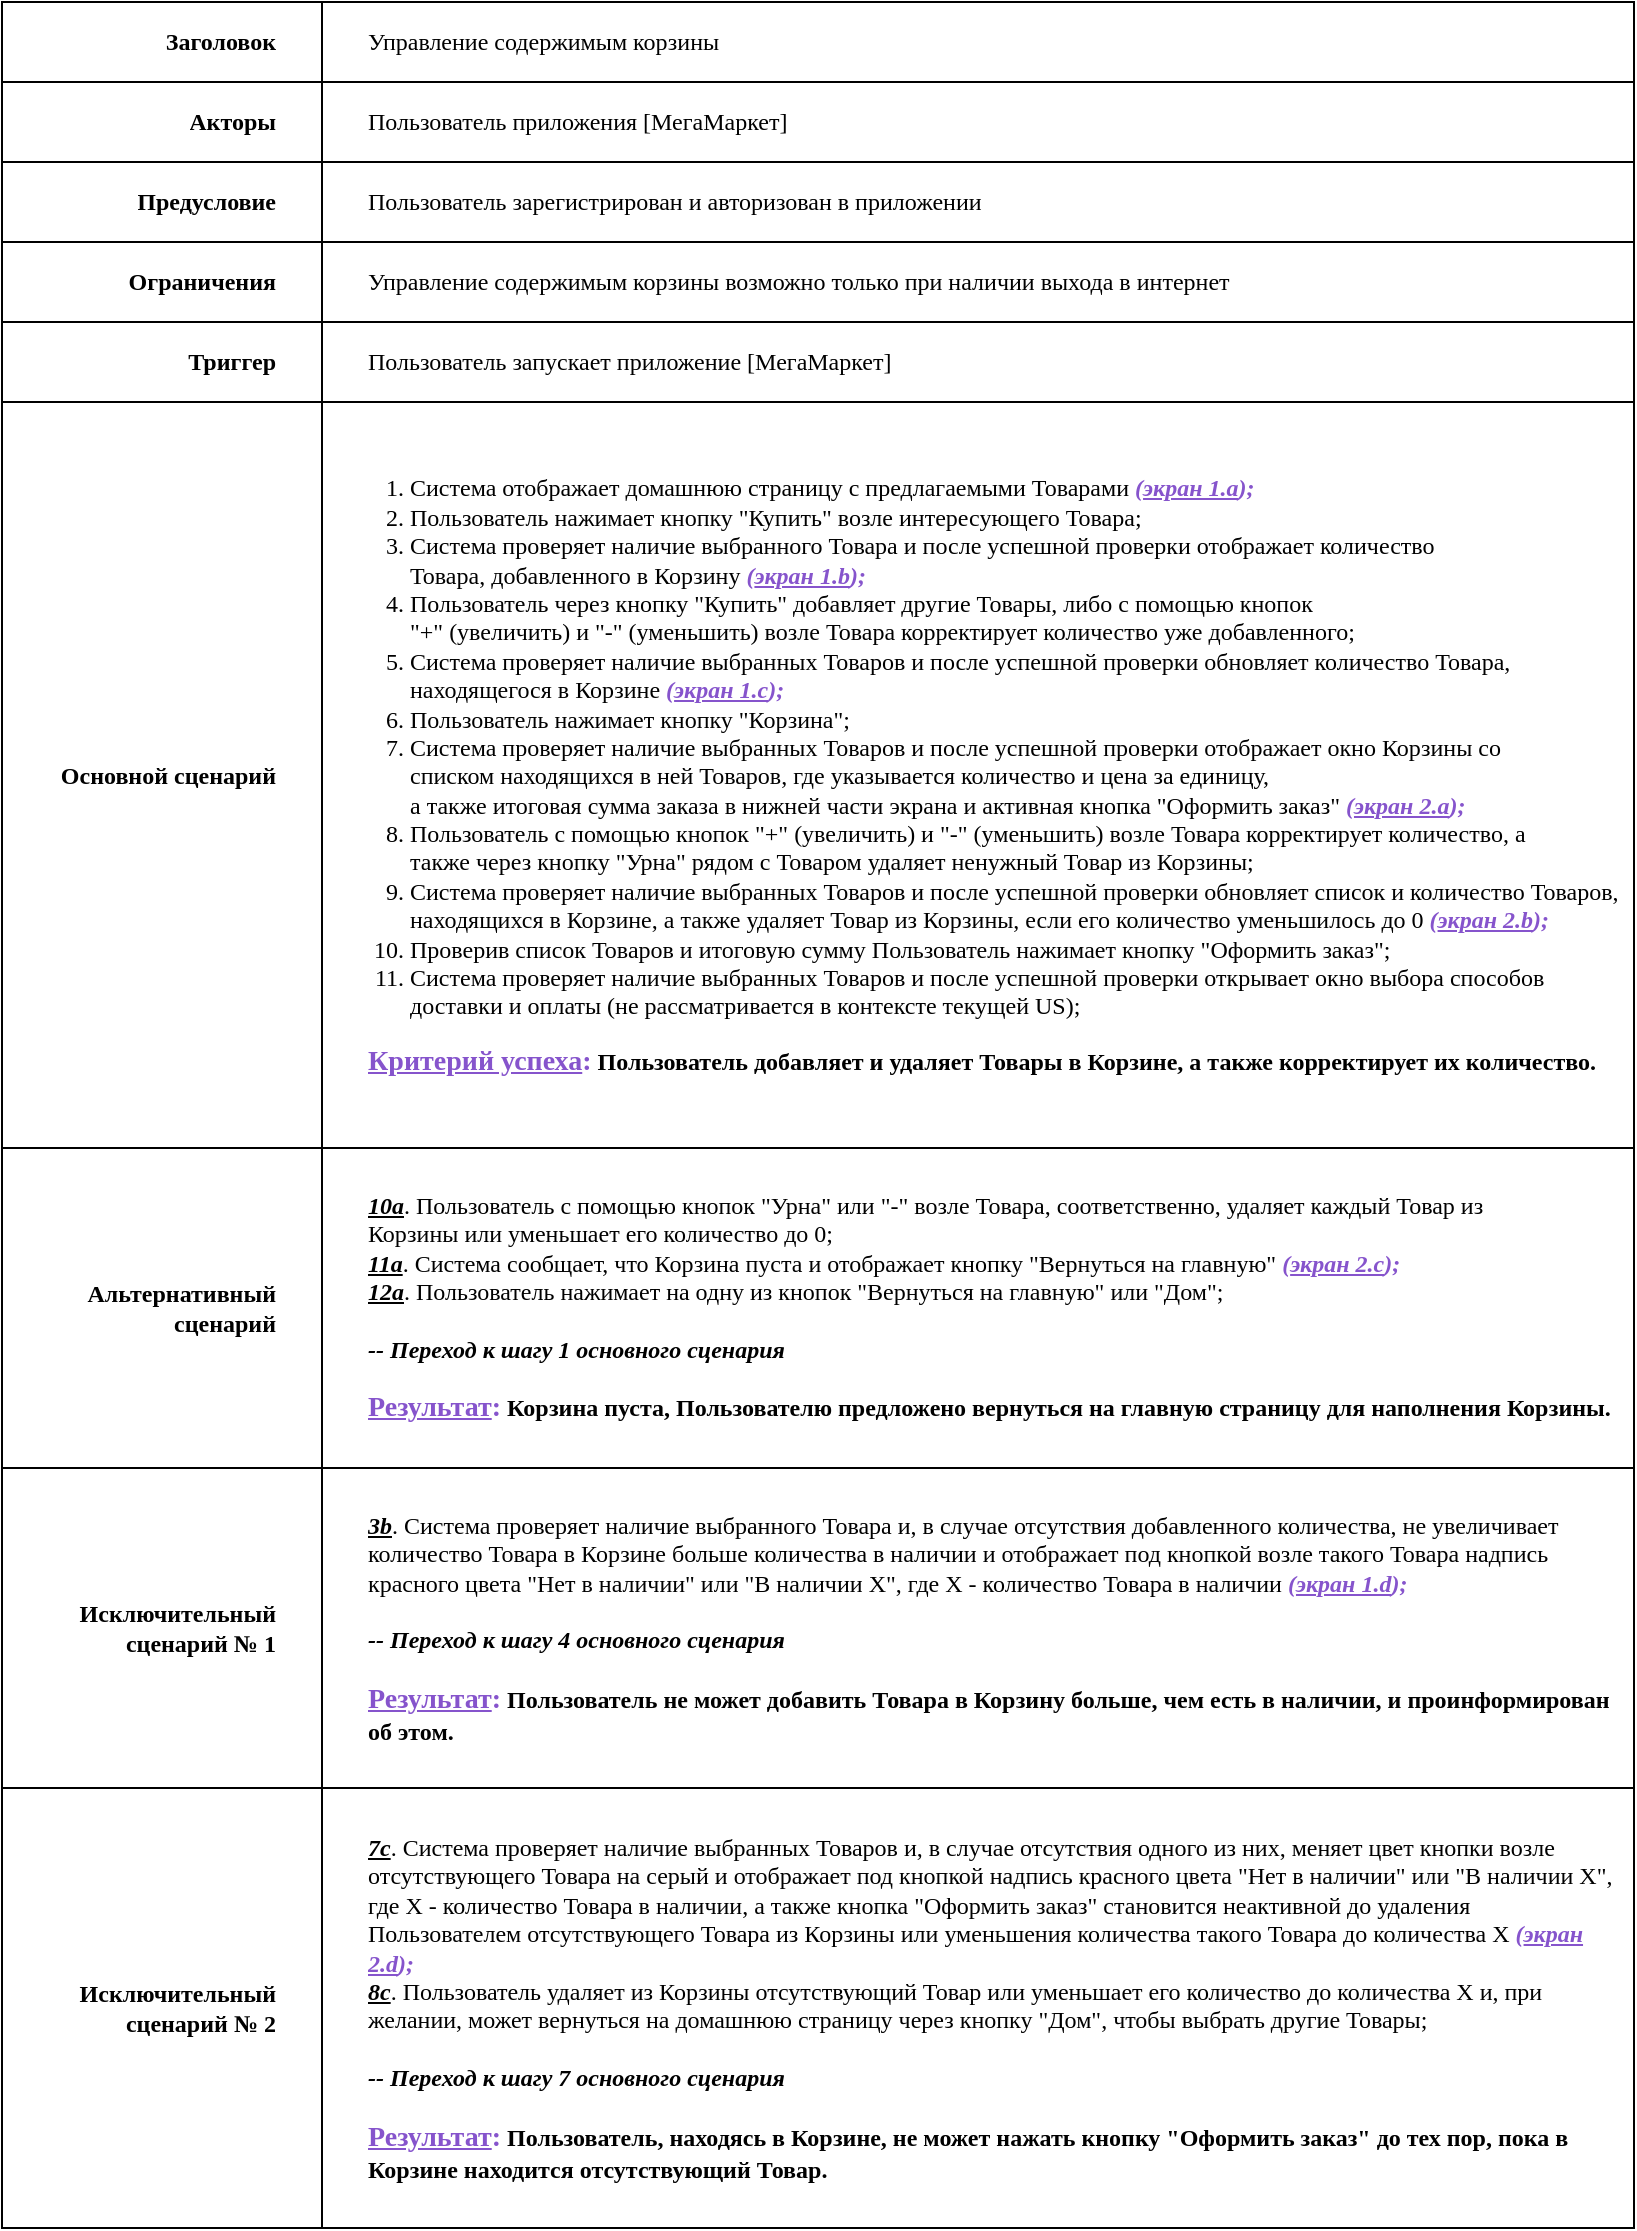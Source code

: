 <mxfile version="24.7.17">
  <diagram id="iSdH8Bf3Pxa846-qju2B" name="Шаблон">
    <mxGraphModel dx="2440" dy="1407" grid="1" gridSize="10" guides="1" tooltips="1" connect="1" arrows="1" fold="1" page="1" pageScale="1" pageWidth="827" pageHeight="1169" math="0" shadow="0">
      <root>
        <mxCell id="0" />
        <mxCell id="1" parent="0" />
        <mxCell id="5DFN9uElky3kn-lGwo1o-1" value="" style="shape=table;startSize=0;container=1;collapsible=0;childLayout=tableLayout;fontFamily=Comic Sans MS;" parent="1" vertex="1">
          <mxGeometry x="5" y="28" width="816" height="1113.0" as="geometry" />
        </mxCell>
        <mxCell id="5DFN9uElky3kn-lGwo1o-6" value="" style="shape=tableRow;horizontal=0;startSize=0;swimlaneHead=0;swimlaneBody=0;strokeColor=inherit;top=0;left=0;bottom=0;right=0;collapsible=0;dropTarget=0;fillColor=none;points=[[0,0.5],[1,0.5]];portConstraint=eastwest;fontFamily=Comic Sans MS;" parent="5DFN9uElky3kn-lGwo1o-1" vertex="1">
          <mxGeometry width="816" height="40" as="geometry" />
        </mxCell>
        <mxCell id="5DFN9uElky3kn-lGwo1o-7" value="&lt;b&gt;Заголовок&lt;/b&gt;" style="shape=partialRectangle;html=1;whiteSpace=wrap;connectable=0;strokeColor=inherit;overflow=hidden;fillColor=none;top=0;left=0;bottom=0;right=0;pointerEvents=1;fontFamily=Comic Sans MS;align=right;spacingRight=21;" parent="5DFN9uElky3kn-lGwo1o-6" vertex="1">
          <mxGeometry width="160" height="40" as="geometry">
            <mxRectangle width="160" height="40" as="alternateBounds" />
          </mxGeometry>
        </mxCell>
        <mxCell id="5DFN9uElky3kn-lGwo1o-9" value="Управление содержимым корзины" style="shape=partialRectangle;html=1;whiteSpace=wrap;connectable=0;strokeColor=inherit;overflow=hidden;fillColor=none;top=0;left=0;bottom=0;right=0;pointerEvents=1;spacingLeft=21;spacingRight=7;fontFamily=Comic Sans MS;align=left;" parent="5DFN9uElky3kn-lGwo1o-6" vertex="1">
          <mxGeometry x="160" width="656" height="40" as="geometry">
            <mxRectangle width="656" height="40" as="alternateBounds" />
          </mxGeometry>
        </mxCell>
        <mxCell id="5DFN9uElky3kn-lGwo1o-10" value="" style="shape=tableRow;horizontal=0;startSize=0;swimlaneHead=0;swimlaneBody=0;strokeColor=inherit;top=0;left=0;bottom=0;right=0;collapsible=0;dropTarget=0;fillColor=none;points=[[0,0.5],[1,0.5]];portConstraint=eastwest;fontFamily=Comic Sans MS;" parent="5DFN9uElky3kn-lGwo1o-1" vertex="1">
          <mxGeometry y="40" width="816" height="40" as="geometry" />
        </mxCell>
        <mxCell id="5DFN9uElky3kn-lGwo1o-11" value="&lt;b&gt;Акторы&lt;/b&gt;" style="shape=partialRectangle;html=1;whiteSpace=wrap;connectable=0;strokeColor=inherit;overflow=hidden;fillColor=none;top=0;left=0;bottom=0;right=0;pointerEvents=1;fontFamily=Comic Sans MS;align=right;spacingRight=21;" parent="5DFN9uElky3kn-lGwo1o-10" vertex="1">
          <mxGeometry width="160" height="40" as="geometry">
            <mxRectangle width="160" height="40" as="alternateBounds" />
          </mxGeometry>
        </mxCell>
        <mxCell id="5DFN9uElky3kn-lGwo1o-13" value="Пользователь приложения [МегаМаркет]" style="shape=partialRectangle;html=1;whiteSpace=wrap;connectable=0;strokeColor=inherit;overflow=hidden;fillColor=none;top=0;left=0;bottom=0;right=0;pointerEvents=1;spacingLeft=21;spacingRight=7;fontFamily=Comic Sans MS;align=left;" parent="5DFN9uElky3kn-lGwo1o-10" vertex="1">
          <mxGeometry x="160" width="656" height="40" as="geometry">
            <mxRectangle width="656" height="40" as="alternateBounds" />
          </mxGeometry>
        </mxCell>
        <mxCell id="5DFN9uElky3kn-lGwo1o-14" value="" style="shape=tableRow;horizontal=0;startSize=0;swimlaneHead=0;swimlaneBody=0;strokeColor=inherit;top=0;left=0;bottom=0;right=0;collapsible=0;dropTarget=0;fillColor=none;points=[[0,0.5],[1,0.5]];portConstraint=eastwest;fontFamily=Comic Sans MS;" parent="5DFN9uElky3kn-lGwo1o-1" vertex="1">
          <mxGeometry y="80" width="816" height="40" as="geometry" />
        </mxCell>
        <mxCell id="5DFN9uElky3kn-lGwo1o-15" value="&lt;b&gt;Предусловие&lt;/b&gt;" style="shape=partialRectangle;html=1;whiteSpace=wrap;connectable=0;strokeColor=inherit;overflow=hidden;fillColor=none;top=0;left=0;bottom=0;right=0;pointerEvents=1;fontFamily=Comic Sans MS;align=right;spacingRight=21;" parent="5DFN9uElky3kn-lGwo1o-14" vertex="1">
          <mxGeometry width="160" height="40" as="geometry">
            <mxRectangle width="160" height="40" as="alternateBounds" />
          </mxGeometry>
        </mxCell>
        <mxCell id="5DFN9uElky3kn-lGwo1o-17" value="Пользователь зарегистрирован и авторизован в приложении" style="shape=partialRectangle;html=1;whiteSpace=wrap;connectable=0;strokeColor=inherit;overflow=hidden;fillColor=none;top=0;left=0;bottom=0;right=0;pointerEvents=1;spacingLeft=21;spacingRight=7;fontFamily=Comic Sans MS;align=left;" parent="5DFN9uElky3kn-lGwo1o-14" vertex="1">
          <mxGeometry x="160" width="656" height="40" as="geometry">
            <mxRectangle width="656" height="40" as="alternateBounds" />
          </mxGeometry>
        </mxCell>
        <mxCell id="5DFN9uElky3kn-lGwo1o-18" value="" style="shape=tableRow;horizontal=0;startSize=0;swimlaneHead=0;swimlaneBody=0;strokeColor=inherit;top=0;left=0;bottom=0;right=0;collapsible=0;dropTarget=0;fillColor=none;points=[[0,0.5],[1,0.5]];portConstraint=eastwest;fontFamily=Comic Sans MS;" parent="5DFN9uElky3kn-lGwo1o-1" vertex="1">
          <mxGeometry y="120" width="816" height="40" as="geometry" />
        </mxCell>
        <mxCell id="5DFN9uElky3kn-lGwo1o-19" value="&lt;b&gt;Ограничения&lt;/b&gt;" style="shape=partialRectangle;html=1;whiteSpace=wrap;connectable=0;strokeColor=inherit;overflow=hidden;fillColor=none;top=0;left=0;bottom=0;right=0;pointerEvents=1;fontFamily=Comic Sans MS;align=right;spacingRight=21;" parent="5DFN9uElky3kn-lGwo1o-18" vertex="1">
          <mxGeometry width="160" height="40" as="geometry">
            <mxRectangle width="160" height="40" as="alternateBounds" />
          </mxGeometry>
        </mxCell>
        <mxCell id="5DFN9uElky3kn-lGwo1o-21" value="Управление содержимым корзины возможно только при наличии выхода в интернет" style="shape=partialRectangle;html=1;whiteSpace=wrap;connectable=0;strokeColor=inherit;overflow=hidden;fillColor=none;top=0;left=0;bottom=0;right=0;pointerEvents=1;spacingLeft=21;spacingRight=7;fontFamily=Comic Sans MS;align=left;" parent="5DFN9uElky3kn-lGwo1o-18" vertex="1">
          <mxGeometry x="160" width="656" height="40" as="geometry">
            <mxRectangle width="656" height="40" as="alternateBounds" />
          </mxGeometry>
        </mxCell>
        <mxCell id="5DFN9uElky3kn-lGwo1o-22" value="" style="shape=tableRow;horizontal=0;startSize=0;swimlaneHead=0;swimlaneBody=0;strokeColor=inherit;top=0;left=0;bottom=0;right=0;collapsible=0;dropTarget=0;fillColor=none;points=[[0,0.5],[1,0.5]];portConstraint=eastwest;fontFamily=Comic Sans MS;" parent="5DFN9uElky3kn-lGwo1o-1" vertex="1">
          <mxGeometry y="160" width="816" height="40" as="geometry" />
        </mxCell>
        <mxCell id="5DFN9uElky3kn-lGwo1o-23" value="&lt;b&gt;Триггер&lt;/b&gt;" style="shape=partialRectangle;html=1;whiteSpace=wrap;connectable=0;strokeColor=inherit;overflow=hidden;fillColor=none;top=0;left=0;bottom=0;right=0;pointerEvents=1;fontFamily=Comic Sans MS;align=right;spacingRight=21;" parent="5DFN9uElky3kn-lGwo1o-22" vertex="1">
          <mxGeometry width="160" height="40" as="geometry">
            <mxRectangle width="160" height="40" as="alternateBounds" />
          </mxGeometry>
        </mxCell>
        <mxCell id="5DFN9uElky3kn-lGwo1o-25" value="Пользователь&amp;nbsp;запускает приложение&amp;nbsp;[МегаМаркет]" style="shape=partialRectangle;html=1;whiteSpace=wrap;connectable=0;strokeColor=inherit;overflow=hidden;fillColor=none;top=0;left=0;bottom=0;right=0;pointerEvents=1;spacingLeft=21;spacingRight=7;fontFamily=Comic Sans MS;align=left;" parent="5DFN9uElky3kn-lGwo1o-22" vertex="1">
          <mxGeometry x="160" width="656" height="40" as="geometry">
            <mxRectangle width="656" height="40" as="alternateBounds" />
          </mxGeometry>
        </mxCell>
        <mxCell id="5DFN9uElky3kn-lGwo1o-26" value="" style="shape=tableRow;horizontal=0;startSize=0;swimlaneHead=0;swimlaneBody=0;strokeColor=inherit;top=0;left=0;bottom=0;right=0;collapsible=0;dropTarget=0;fillColor=none;points=[[0,0.5],[1,0.5]];portConstraint=eastwest;fontFamily=Comic Sans MS;" parent="5DFN9uElky3kn-lGwo1o-1" vertex="1">
          <mxGeometry y="200" width="816" height="373" as="geometry" />
        </mxCell>
        <mxCell id="5DFN9uElky3kn-lGwo1o-27" value="&lt;b&gt;Основной сценарий&lt;/b&gt;" style="shape=partialRectangle;html=1;whiteSpace=wrap;connectable=0;strokeColor=inherit;overflow=hidden;fillColor=none;top=0;left=0;bottom=0;right=0;pointerEvents=1;fontFamily=Comic Sans MS;align=right;spacingRight=21;" parent="5DFN9uElky3kn-lGwo1o-26" vertex="1">
          <mxGeometry width="160" height="373" as="geometry">
            <mxRectangle width="160" height="373" as="alternateBounds" />
          </mxGeometry>
        </mxCell>
        <mxCell id="5DFN9uElky3kn-lGwo1o-29" value="&lt;ol style=&quot;padding-left: 21px; margin-left: 0px; margin-top: 0px;&quot;&gt;&lt;li&gt;&lt;span style=&quot;background-color: initial;&quot;&gt;Система отображает домашнюю страницу с предлагаемыми Товарами&lt;/span&gt;&lt;b style=&quot;background-color: initial;&quot;&gt;&lt;i&gt; &lt;font color=&quot;#8654cc&quot;&gt;(&lt;font style=&quot;text-decoration-line: underline;&quot;&gt;экран 1.a&lt;/font&gt;);&lt;/font&gt;&lt;/i&gt;&lt;/b&gt;&lt;/li&gt;&lt;li&gt;&lt;span style=&quot;background-color: initial;&quot;&gt;Пользователь нажимает кнопку &quot;Купить&quot; возле интересующего Товара;&lt;/span&gt;&lt;/li&gt;&lt;li&gt;&lt;span style=&quot;background-color: initial;&quot;&gt;Система&amp;nbsp;проверяет наличие выбранного Товара и после успешной проверки&amp;nbsp;отображает&amp;nbsp;количество Товара,&amp;nbsp;добавленного в Корзину&lt;/span&gt;&lt;b style=&quot;background-color: initial;&quot;&gt;&lt;i&gt;&amp;nbsp;&lt;font color=&quot;#8654cc&quot;&gt;(&lt;font style=&quot;text-decoration-line: underline;&quot;&gt;экран 1.b&lt;/font&gt;);&lt;/font&gt;&lt;/i&gt;&lt;/b&gt;&lt;/li&gt;&lt;li&gt;&lt;span style=&quot;background-color: initial;&quot;&gt;Пользователь&amp;nbsp;через кнопку &quot;Купить&quot;&amp;nbsp;добавляет другие Товары,&amp;nbsp;&lt;/span&gt;либо&amp;nbsp;&lt;span style=&quot;background-color: initial;&quot;&gt;с помощью кнопок &lt;br&gt;&quot;+&quot; (увеличить) и &quot;-&quot; (уменьшить) возле Товара корректирует&lt;/span&gt;&lt;span style=&quot;background-color: initial;&quot;&gt;&amp;nbsp;количество уже добавленного;&lt;/span&gt;&lt;/li&gt;&lt;li&gt;&lt;span style=&quot;background-color: initial;&quot;&gt;Система проверяет наличие выбранных Товаров и после успешной проверки&amp;nbsp;обновляет количество Товара, находящегося в Корзине&lt;/span&gt;&lt;b style=&quot;background-color: initial;&quot;&gt;&lt;i&gt;&amp;nbsp;&lt;font color=&quot;#8654cc&quot;&gt;(&lt;font style=&quot;text-decoration-line: underline;&quot;&gt;экран 1.c&lt;/font&gt;);&lt;/font&gt;&lt;/i&gt;&lt;/b&gt;&lt;/li&gt;&lt;li&gt;&lt;span style=&quot;background-color: initial;&quot;&gt;Пользователь нажимает кнопку &quot;Корзина&quot;;&lt;/span&gt;&lt;/li&gt;&lt;li&gt;&lt;span style=&quot;background-color: initial;&quot;&gt;Система&amp;nbsp;проверяет наличие выбранных Товаров и после успешной проверки&amp;nbsp;отображает окно Корзины со списком&amp;nbsp;находящихся в ней Товаров, где указывается количество и цена за единицу, &lt;br&gt;а также итоговая сумма заказа в нижней части экрана и активная кнопка &quot;Оформить заказ&quot;&lt;/span&gt;&lt;b style=&quot;background-color: initial;&quot;&gt;&lt;i&gt;&amp;nbsp;&lt;font color=&quot;#8654cc&quot;&gt;(&lt;font style=&quot;text-decoration-line: underline;&quot;&gt;экран 2.a&lt;/font&gt;);&lt;/font&gt;&lt;/i&gt;&lt;/b&gt;&lt;/li&gt;&lt;li&gt;&lt;span style=&quot;background-color: initial;&quot;&gt;Пользователь&amp;nbsp;&lt;span style=&quot;background-color: initial;&quot;&gt;с помощью кнопок &quot;+&quot; (увеличить) и &quot;-&quot; (уменьшить) возле Товара корректирует&amp;nbsp;&lt;/span&gt;&lt;span style=&quot;background-color: initial;&quot;&gt;количество,&amp;nbsp;а также&lt;/span&gt;&amp;nbsp;через кнопку &quot;Урна&quot; рядом с Товаром&amp;nbsp;удаляет ненужный Товар из Корзины;&lt;/span&gt;&lt;/li&gt;&lt;li&gt;&lt;span style=&quot;background-color: initial;&quot;&gt;Система&amp;nbsp;проверяет наличие выбранных Товаров и после успешной проверки&amp;nbsp;обновляет список и количество Товаров, находящихся в Корзине, а также&amp;nbsp;&lt;/span&gt;&lt;b style=&quot;background-color: initial;&quot;&gt;&lt;i&gt;&lt;span style=&quot;font-style: normal; font-weight: 400;&quot;&gt;удаляет Товар из Корзины, если его количество уменьшилось до 0&lt;/span&gt;&amp;nbsp;&lt;font color=&quot;#8654cc&quot;&gt;(&lt;font style=&quot;text-decoration-line: underline;&quot;&gt;экран 2.b&lt;/font&gt;);&lt;/font&gt;&lt;/i&gt;&lt;/b&gt;&lt;/li&gt;&lt;li&gt;&lt;span style=&quot;background-color: initial;&quot;&gt;Проверив список Товаров и итоговую сумму Пользователь нажимает кнопку &quot;Оформить заказ&quot;;&lt;/span&gt;&lt;/li&gt;&lt;li&gt;&lt;span style=&quot;background-color: initial;&quot;&gt;Система проверяет наличие выбранных Товаров и после успешной проверки открывает окно выбора способов доставки и оплаты (не рассматривается в контексте текущей US);&lt;/span&gt;&lt;/li&gt;&lt;/ol&gt;&lt;b&gt;&lt;span style=&quot;background-color: initial;&quot;&gt;&lt;font size=&quot;1&quot; color=&quot;#8654cc&quot;&gt;&lt;u style=&quot;font-size: 14px;&quot;&gt;Критерий успеха&lt;/u&gt;&lt;span style=&quot;font-size: 14px;&quot;&gt;:&lt;/span&gt;&lt;/font&gt;&lt;/span&gt;&lt;span style=&quot;background-color: initial;&quot;&gt;&amp;nbsp;&lt;/span&gt;Пользователь добавляет и удаляет Товары в Корзине, а также корректирует их количество.&lt;/b&gt;" style="shape=partialRectangle;html=1;whiteSpace=wrap;connectable=0;strokeColor=inherit;overflow=hidden;fillColor=none;top=0;left=0;bottom=0;right=0;pointerEvents=1;spacingLeft=21;spacingRight=7;fontFamily=Comic Sans MS;align=left;" parent="5DFN9uElky3kn-lGwo1o-26" vertex="1">
          <mxGeometry x="160" width="656" height="373" as="geometry">
            <mxRectangle width="656" height="373" as="alternateBounds" />
          </mxGeometry>
        </mxCell>
        <mxCell id="5DFN9uElky3kn-lGwo1o-30" value="" style="shape=tableRow;horizontal=0;startSize=0;swimlaneHead=0;swimlaneBody=0;strokeColor=inherit;top=0;left=0;bottom=0;right=0;collapsible=0;dropTarget=0;fillColor=none;points=[[0,0.5],[1,0.5]];portConstraint=eastwest;fontFamily=Comic Sans MS;" parent="5DFN9uElky3kn-lGwo1o-1" vertex="1">
          <mxGeometry y="573" width="816" height="160" as="geometry" />
        </mxCell>
        <mxCell id="5DFN9uElky3kn-lGwo1o-31" value="&lt;b&gt;Альтернативный сценарий&lt;/b&gt;" style="shape=partialRectangle;html=1;whiteSpace=wrap;connectable=0;strokeColor=inherit;overflow=hidden;fillColor=none;top=0;left=0;bottom=0;right=0;pointerEvents=1;fontFamily=Comic Sans MS;align=right;spacingRight=21;" parent="5DFN9uElky3kn-lGwo1o-30" vertex="1">
          <mxGeometry width="160" height="160" as="geometry">
            <mxRectangle width="160" height="160" as="alternateBounds" />
          </mxGeometry>
        </mxCell>
        <mxCell id="5DFN9uElky3kn-lGwo1o-33" value="&lt;span style=&quot;background-color: initial;&quot;&gt;&lt;b&gt;&lt;i&gt;&lt;u&gt;10a&lt;/u&gt;&lt;/i&gt;&lt;/b&gt;. Пользователь&lt;/span&gt;&amp;nbsp;&lt;span style=&quot;background-color: initial;&quot;&gt;с помощью кнопок&lt;/span&gt;&lt;span style=&quot;background-color: initial;&quot;&gt;&amp;nbsp;&quot;Урна&quot;&lt;/span&gt;&lt;span style=&quot;background-color: initial;&quot;&gt;&amp;nbsp;или&lt;/span&gt;&amp;nbsp;&quot;-&quot;&lt;span style=&quot;background-color: initial;&quot;&gt;&amp;nbsp;возле Товара, соответственно, удаляет каждый Товар из Корзины&lt;/span&gt;&amp;nbsp;или уменьшает его количество до 0&lt;span style=&quot;background-color: initial;&quot;&gt;;&lt;br&gt;&lt;/span&gt;&lt;div&gt;&lt;b style=&quot;background-color: initial;&quot;&gt;&lt;i&gt;&lt;u&gt;11a&lt;/u&gt;&lt;/i&gt;&lt;/b&gt;. Система сообщает, что Корзина пуста и отображает кнопку &quot;Вернуться на главную&quot;&lt;b style=&quot;background-color: initial;&quot;&gt;&lt;i&gt;&amp;nbsp;&lt;font color=&quot;#8654cc&quot;&gt;(&lt;font style=&quot;text-decoration-line: underline;&quot;&gt;экран 2.c&lt;/font&gt;);&lt;/font&gt;&lt;/i&gt;&lt;/b&gt;&lt;/div&gt;&lt;div&gt;&lt;b style=&quot;background-color: initial;&quot;&gt;&lt;i&gt;&lt;u&gt;12a&lt;/u&gt;&lt;/i&gt;&lt;/b&gt;. Пользователь нажимает на одну из кнопок &quot;Вернуться на главную&quot; или &quot;Дом&quot;;&lt;/div&gt;&lt;div&gt;&lt;br&gt;&lt;/div&gt;&lt;div&gt;&lt;i&gt;&lt;b&gt;-- Переход к шагу 1 основного сценария&lt;/b&gt;&lt;/i&gt;&lt;br&gt;&lt;/div&gt;&lt;div&gt;&lt;br&gt;&lt;/div&gt;&lt;div&gt;&lt;span style=&quot;background-color: initial;&quot;&gt;&lt;b&gt;&lt;font size=&quot;1&quot; color=&quot;#8654cc&quot;&gt;&lt;span style=&quot;font-size: 14px;&quot;&gt;&lt;u&gt;Результат&lt;/u&gt;:&lt;/span&gt;&lt;/font&gt;&lt;/b&gt;&lt;/span&gt;&lt;b style=&quot;background-color: initial;&quot;&gt;&amp;nbsp;Корзина пуста, Пользователю предложено вернуться на главную страницу для наполнения Корзины.&lt;br&gt;&lt;/b&gt;&lt;/div&gt;" style="shape=partialRectangle;html=1;whiteSpace=wrap;connectable=0;strokeColor=inherit;overflow=hidden;fillColor=none;top=0;left=0;bottom=0;right=0;pointerEvents=1;align=left;spacingLeft=21;spacingRight=7;fontFamily=Comic Sans MS;" parent="5DFN9uElky3kn-lGwo1o-30" vertex="1">
          <mxGeometry x="160" width="656" height="160" as="geometry">
            <mxRectangle width="656" height="160" as="alternateBounds" />
          </mxGeometry>
        </mxCell>
        <mxCell id="3GdmSkPxTMsJN_K1McYo-1" style="shape=tableRow;horizontal=0;startSize=0;swimlaneHead=0;swimlaneBody=0;strokeColor=inherit;top=0;left=0;bottom=0;right=0;collapsible=0;dropTarget=0;fillColor=none;points=[[0,0.5],[1,0.5]];portConstraint=eastwest;fontFamily=Comic Sans MS;" parent="5DFN9uElky3kn-lGwo1o-1" vertex="1">
          <mxGeometry y="733" width="816" height="160" as="geometry" />
        </mxCell>
        <mxCell id="3GdmSkPxTMsJN_K1McYo-2" value="&lt;b&gt;Исключительный сценарий № 1&lt;/b&gt;" style="shape=partialRectangle;html=1;whiteSpace=wrap;connectable=0;strokeColor=inherit;overflow=hidden;fillColor=none;top=0;left=0;bottom=0;right=0;pointerEvents=1;fontFamily=Comic Sans MS;align=right;spacingRight=21;" parent="3GdmSkPxTMsJN_K1McYo-1" vertex="1">
          <mxGeometry width="160" height="160" as="geometry">
            <mxRectangle width="160" height="160" as="alternateBounds" />
          </mxGeometry>
        </mxCell>
        <mxCell id="3GdmSkPxTMsJN_K1McYo-3" value="&lt;div&gt;&lt;span style=&quot;background-color: initial;&quot;&gt;&lt;b&gt;&lt;i&gt;&lt;u&gt;3b&lt;/u&gt;&lt;/i&gt;&lt;/b&gt;.&amp;nbsp;&lt;/span&gt;&lt;span style=&quot;background-color: initial;&quot;&gt;Система проверяет наличие выбранного Товара и, в случае отсутствия добавленного количества, не увеличивает количество Товара в Корзине больше количества в наличии и отображает под кнопкой возле такого Товара&amp;nbsp;&lt;/span&gt;&lt;span style=&quot;background-color: initial;&quot;&gt;надпись красного цвета&lt;/span&gt;&lt;span style=&quot;background-color: initial;&quot;&gt;&amp;nbsp;&lt;/span&gt;&lt;span style=&quot;background-color: initial;&quot;&gt;&quot;Нет в наличии&quot; или &quot;В наличии X&quot;, где X - количество Товара в наличии&lt;/span&gt;&lt;span style=&quot;background-color: initial;&quot;&gt;&amp;nbsp;&lt;/span&gt;&lt;b style=&quot;background-color: initial;&quot;&gt;&lt;i&gt;&lt;font color=&quot;#8654cc&quot;&gt;(&lt;font style=&quot;text-decoration-line: underline;&quot;&gt;экран 1.d&lt;/font&gt;);&lt;/font&gt;&lt;/i&gt;&lt;/b&gt;&lt;br&gt;&lt;/div&gt;&lt;div&gt;&lt;span style=&quot;background-color: initial;&quot;&gt;&lt;br&gt;&lt;/span&gt;&lt;/div&gt;&lt;div&gt;&lt;i&gt;&lt;b&gt;-- Переход к шагу 4 основного сценария&lt;/b&gt;&lt;/i&gt;&lt;span style=&quot;background-color: initial;&quot;&gt;&lt;br&gt;&lt;/span&gt;&lt;/div&gt;&lt;div&gt;&lt;br&gt;&lt;/div&gt;&lt;div&gt;&lt;span style=&quot;background-color: initial;&quot;&gt;&lt;b&gt;&lt;font size=&quot;1&quot; color=&quot;#8654cc&quot;&gt;&lt;span style=&quot;font-size: 14px;&quot;&gt;&lt;u&gt;Результат&lt;/u&gt;:&lt;/span&gt;&lt;/font&gt;&lt;/b&gt;&lt;/span&gt;&lt;b style=&quot;background-color: initial;&quot;&gt;&amp;nbsp;Пользователь не может добавить Товара в Корзину больше, чем есть в наличии, и проинформирован об этом.&lt;/b&gt;&lt;/div&gt;" style="shape=partialRectangle;html=1;whiteSpace=wrap;connectable=0;strokeColor=inherit;overflow=hidden;fillColor=none;top=0;left=0;bottom=0;right=0;pointerEvents=1;align=left;spacingLeft=21;spacingRight=7;fontFamily=Comic Sans MS;" parent="3GdmSkPxTMsJN_K1McYo-1" vertex="1">
          <mxGeometry x="160" width="656" height="160" as="geometry">
            <mxRectangle width="656" height="160" as="alternateBounds" />
          </mxGeometry>
        </mxCell>
        <mxCell id="iYZjJl4IIF1E1Z53RNTq-1" style="shape=tableRow;horizontal=0;startSize=0;swimlaneHead=0;swimlaneBody=0;strokeColor=inherit;top=0;left=0;bottom=0;right=0;collapsible=0;dropTarget=0;fillColor=none;points=[[0,0.5],[1,0.5]];portConstraint=eastwest;fontFamily=Comic Sans MS;" vertex="1" parent="5DFN9uElky3kn-lGwo1o-1">
          <mxGeometry y="893" width="816" height="220" as="geometry" />
        </mxCell>
        <mxCell id="iYZjJl4IIF1E1Z53RNTq-2" value="&lt;b&gt;Исключительный сценарий&amp;nbsp;&lt;/b&gt;&lt;b&gt;№&amp;nbsp;&lt;/b&gt;&lt;b&gt;2&lt;/b&gt;" style="shape=partialRectangle;html=1;whiteSpace=wrap;connectable=0;strokeColor=inherit;overflow=hidden;fillColor=none;top=0;left=0;bottom=0;right=0;pointerEvents=1;fontFamily=Comic Sans MS;align=right;spacingRight=21;" vertex="1" parent="iYZjJl4IIF1E1Z53RNTq-1">
          <mxGeometry width="160" height="220" as="geometry">
            <mxRectangle width="160" height="220" as="alternateBounds" />
          </mxGeometry>
        </mxCell>
        <mxCell id="iYZjJl4IIF1E1Z53RNTq-3" value="&lt;div&gt;&lt;span style=&quot;background-color: initial;&quot;&gt;&lt;b&gt;&lt;u&gt;&lt;i&gt;7c&lt;/i&gt;&lt;/u&gt;&lt;/b&gt;.&amp;nbsp;&lt;/span&gt;&lt;span style=&quot;background-color: initial;&quot;&gt;Система проверяет наличие выбранных Товаров и, в случае отсутствия одного из них, меняет&amp;nbsp;&lt;/span&gt;&lt;span style=&quot;background-color: initial;&quot;&gt;цвет&amp;nbsp;&lt;/span&gt;&lt;span style=&quot;background-color: initial;&quot;&gt;кнопки&lt;/span&gt;&lt;span style=&quot;background-color: initial;&quot;&gt;&amp;nbsp;&lt;/span&gt;&lt;span style=&quot;background-color: initial;&quot;&gt;возле отсутствующего Товара на серый&lt;/span&gt;&lt;span style=&quot;background-color: initial;&quot;&gt;&amp;nbsp;и отображает&lt;/span&gt;&lt;span style=&quot;background-color: initial;&quot;&gt;&amp;nbsp;под кнопкой&lt;/span&gt;&lt;span style=&quot;background-color: initial;&quot;&gt;&amp;nbsp;надпись красного цвета&lt;/span&gt;&lt;span style=&quot;background-color: initial;&quot;&gt;&amp;nbsp;&lt;/span&gt;&lt;span style=&quot;background-color: initial;&quot;&gt;&quot;Нет в наличии&quot; или &quot;В наличии X&quot;, где X - количество Товара в наличии&lt;/span&gt;&lt;span style=&quot;background-color: initial;&quot;&gt;, а также кнопка &quot;Оформить заказ&quot; становится неактивной до удаления Пользователем отсутствующего Товара из Корзины или уменьшения количества такого Товара до количества X&amp;nbsp;&lt;/span&gt;&lt;b style=&quot;background-color: initial;&quot;&gt;&lt;i&gt;&lt;font color=&quot;#8654cc&quot;&gt;(&lt;font style=&quot;text-decoration-line: underline;&quot;&gt;экран 2.d&lt;/font&gt;);&lt;/font&gt;&lt;/i&gt;&lt;/b&gt;&lt;br&gt;&lt;/div&gt;&lt;div&gt;&lt;b style=&quot;background-color: initial;&quot;&gt;&lt;u&gt;&lt;i&gt;8c&lt;/i&gt;&lt;/u&gt;&lt;/b&gt;. Пользователь удаляет из Корзины отсутствующий Товар или уменьшает его количество до количества X и, при желании, может вернуться на домашнюю страницу через кнопку &quot;Дом&quot;, чтобы выбрать другие Товары;&lt;/div&gt;&lt;div&gt;&lt;br&gt;&lt;/div&gt;&lt;div&gt;&lt;i&gt;&lt;b&gt;-- Переход к шагу 7 основного сценария&lt;/b&gt;&lt;/i&gt;&lt;br&gt;&lt;/div&gt;&lt;div&gt;&lt;br&gt;&lt;/div&gt;&lt;div&gt;&lt;span style=&quot;background-color: initial;&quot;&gt;&lt;b&gt;&lt;font size=&quot;1&quot; color=&quot;#8654cc&quot;&gt;&lt;span style=&quot;font-size: 14px;&quot;&gt;&lt;u&gt;Результат&lt;/u&gt;:&lt;/span&gt;&lt;/font&gt;&lt;/b&gt;&lt;/span&gt;&lt;b style=&quot;background-color: initial;&quot;&gt;&amp;nbsp;&lt;/b&gt;&lt;b style=&quot;background-color: initial;&quot;&gt;Пользователь, находясь в Корзине, не может нажать кнопку &quot;Оформить заказ&quot; до тех пор, пока в Корзине находится отсутствующий Товар.&lt;/b&gt;&lt;/div&gt;" style="shape=partialRectangle;html=1;whiteSpace=wrap;connectable=0;strokeColor=inherit;overflow=hidden;fillColor=none;top=0;left=0;bottom=0;right=0;pointerEvents=1;align=left;spacingLeft=21;spacingRight=7;fontFamily=Comic Sans MS;" vertex="1" parent="iYZjJl4IIF1E1Z53RNTq-1">
          <mxGeometry x="160" width="656" height="220" as="geometry">
            <mxRectangle width="656" height="220" as="alternateBounds" />
          </mxGeometry>
        </mxCell>
      </root>
    </mxGraphModel>
  </diagram>
</mxfile>
